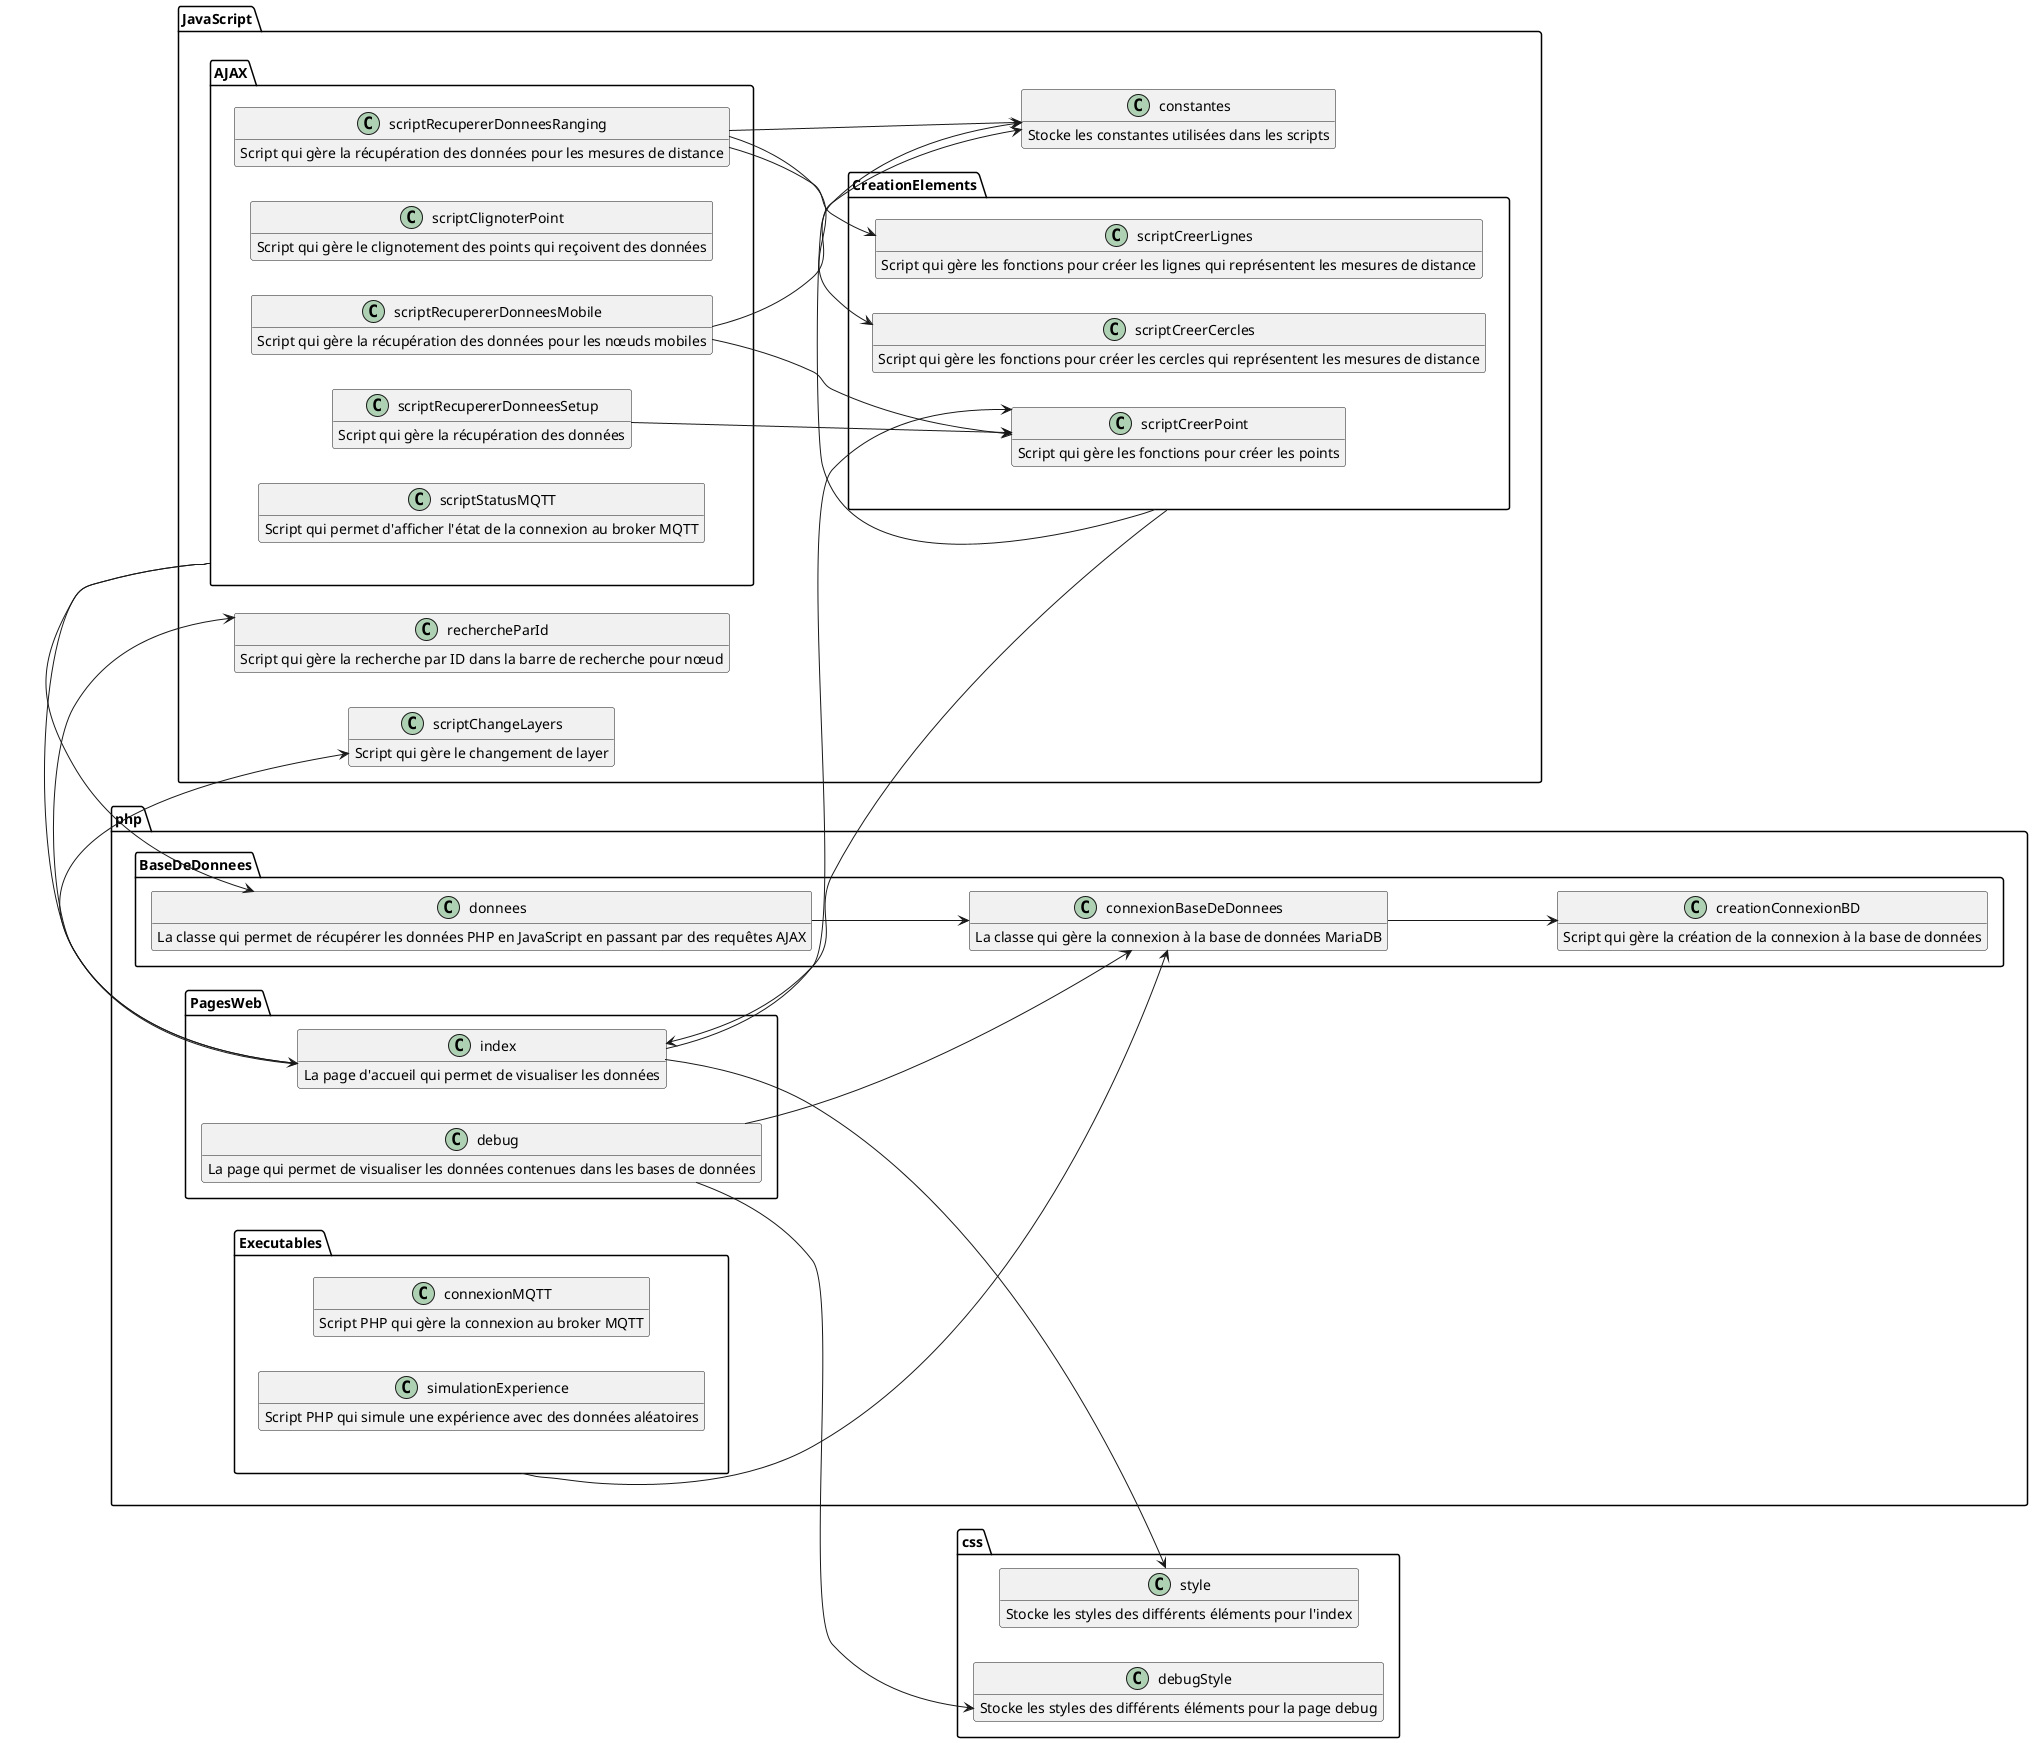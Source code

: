 @startuml Diagramme de classe locur4iot

left to right direction

package php {
    package BaseDeDonnees {
        class creationConnexionBD {
            Script qui gère la création de la connexion à la base de données
        }
        class connexionBaseDeDonnees {
            La classe qui gère la connexion à la base de données MariaDB
        }
        class donnees {
            La classe qui permet de récupérer les données PHP en JavaScript en passant par des requêtes AJAX
        }
    }
    
    package PagesWeb {
        class index {
            La page d'accueil qui permet de visualiser les données
        }
        class debug {
            La page qui permet de visualiser les données contenues dans les bases de données
        }
    }

    package Executables {
        class connexionMQTT {
            Script PHP qui gère la connexion au broker MQTT
        }
        class simulationExperience {
            Script PHP qui simule une expérience avec des données aléatoires
        }
    }
}

package css {
    class style {
        Stocke les styles des différents éléments pour l'index
    }
    class debugStyle {
        Stocke les styles des différents éléments pour la page debug
    }
}

package JavaScript {
    class constantes {
        Stocke les constantes utilisées dans les scripts
    }
    class rechercheParId {
        Script qui gère la recherche par ID dans la barre de recherche pour nœud
    }
    class scriptChangeLayers {
        Script qui gère le changement de layer
    }

    package AJAX {
        class scriptRecupererDonneesSetup {
            Script qui gère la récupération des données
        }
        class scriptClignoterPoint {
            Script qui gère le clignotement des points qui reçoivent des données
        }
        class scriptRecupererDonneesMobile {
            Script qui gère la récupération des données pour les nœuds mobiles
        }
        class scriptRecupererDonneesRanging {
            Script qui gère la récupération des données pour les mesures de distance
        }
        class scriptStatusMQTT {
            Script qui permet d'afficher l'état de la connexion au broker MQTT
        }
    }

    package CreationElements {
        class scriptCreerPoint {
            Script qui gère les fonctions pour créer les points
        }
        class scriptCreerCercles {
            Script qui gère les fonctions pour créer les cercles qui représentent les mesures de distance
        }
        class scriptCreerLignes {
            Script qui gère les fonctions pour créer les lignes qui représentent les mesures de distance
        }
    }
}

index --> scriptChangeLayers
index --> style
index --> scriptCreerPoint
index --> rechercheParId

debug --> debugStyle
debug --> connexionBaseDeDonnees

connexionBaseDeDonnees --> creationConnexionBD

donnees --> connexionBaseDeDonnees
Executables --> connexionBaseDeDonnees

CreationElements -> constantes
CreationElements -> index

AJAX -> index
AJAX --> donnees

scriptRecupererDonneesRanging --> constantes
scriptRecupererDonneesMobile --> constantes

scriptRecupererDonneesMobile --> scriptCreerPoint
scriptRecupererDonneesSetup --> scriptCreerPoint
scriptRecupererDonneesRanging --> scriptCreerCercles
scriptRecupererDonneesRanging --> scriptCreerLignes


hide members
show index attributes
show connexionBaseDeDonnees attributes
show creationConnexionBD attributes
show connexionMQTT attributes
show donnees attributes
show scriptCreerPoint attributes
show style attributes
show debugStyle attributes
show debug attributes
show scriptChangeLayers attributes
show scriptRecupererDonneesSetup attributes
show scriptClignoterPoint attributes
show scriptRecupererDonneesMobile attributes
show scriptRecupererDonneesRanging attributes
show scriptStatusMQTT attributes
show scriptCreerCercles attributes
show scriptCreerLignes attributes
show constantes attributes
show simulationExperience attributes
show rechercheParId attributes
@enduml

